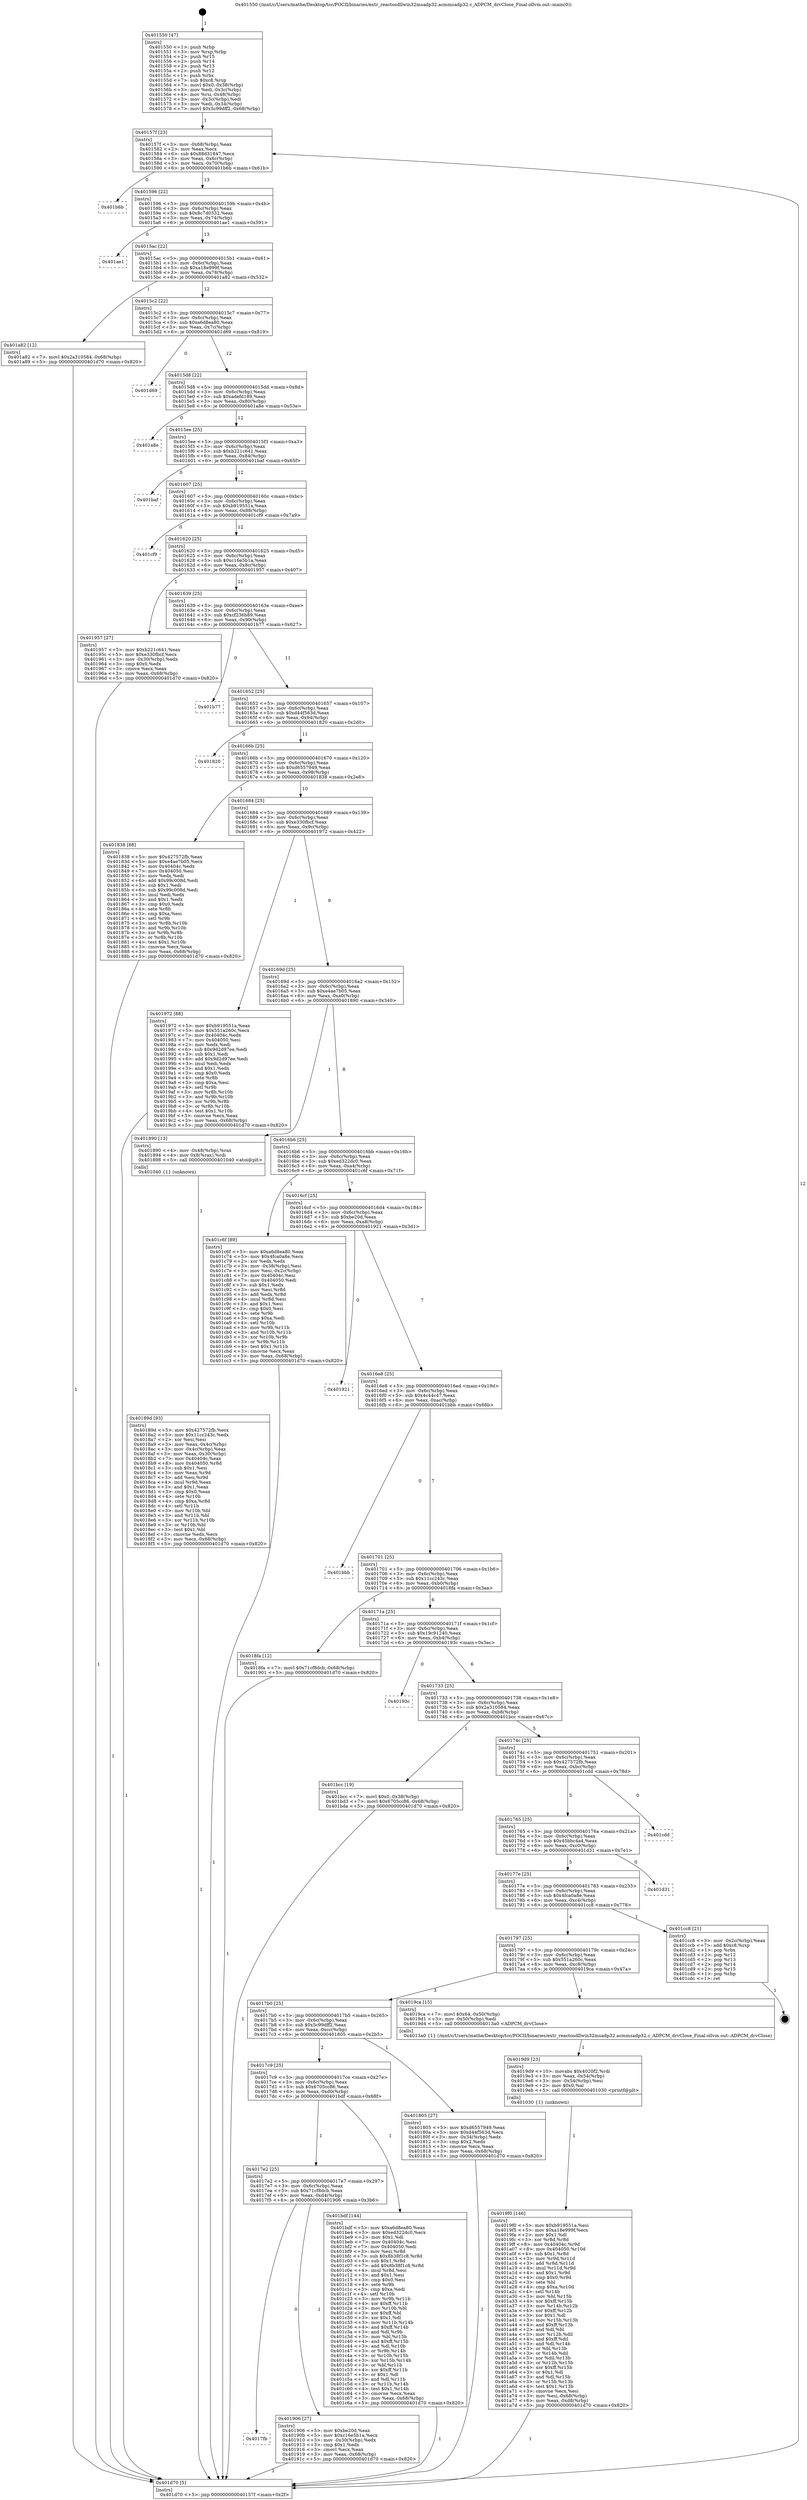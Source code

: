 digraph "0x401550" {
  label = "0x401550 (/mnt/c/Users/mathe/Desktop/tcc/POCII/binaries/extr_reactosdllwin32msadp32.acmmsadp32.c_ADPCM_drvClose_Final-ollvm.out::main(0))"
  labelloc = "t"
  node[shape=record]

  Entry [label="",width=0.3,height=0.3,shape=circle,fillcolor=black,style=filled]
  "0x40157f" [label="{
     0x40157f [23]\l
     | [instrs]\l
     &nbsp;&nbsp;0x40157f \<+3\>: mov -0x68(%rbp),%eax\l
     &nbsp;&nbsp;0x401582 \<+2\>: mov %eax,%ecx\l
     &nbsp;&nbsp;0x401584 \<+6\>: sub $0x88d31847,%ecx\l
     &nbsp;&nbsp;0x40158a \<+3\>: mov %eax,-0x6c(%rbp)\l
     &nbsp;&nbsp;0x40158d \<+3\>: mov %ecx,-0x70(%rbp)\l
     &nbsp;&nbsp;0x401590 \<+6\>: je 0000000000401b6b \<main+0x61b\>\l
  }"]
  "0x401b6b" [label="{
     0x401b6b\l
  }", style=dashed]
  "0x401596" [label="{
     0x401596 [22]\l
     | [instrs]\l
     &nbsp;&nbsp;0x401596 \<+5\>: jmp 000000000040159b \<main+0x4b\>\l
     &nbsp;&nbsp;0x40159b \<+3\>: mov -0x6c(%rbp),%eax\l
     &nbsp;&nbsp;0x40159e \<+5\>: sub $0x8c7d0332,%eax\l
     &nbsp;&nbsp;0x4015a3 \<+3\>: mov %eax,-0x74(%rbp)\l
     &nbsp;&nbsp;0x4015a6 \<+6\>: je 0000000000401ae1 \<main+0x591\>\l
  }"]
  Exit [label="",width=0.3,height=0.3,shape=circle,fillcolor=black,style=filled,peripheries=2]
  "0x401ae1" [label="{
     0x401ae1\l
  }", style=dashed]
  "0x4015ac" [label="{
     0x4015ac [22]\l
     | [instrs]\l
     &nbsp;&nbsp;0x4015ac \<+5\>: jmp 00000000004015b1 \<main+0x61\>\l
     &nbsp;&nbsp;0x4015b1 \<+3\>: mov -0x6c(%rbp),%eax\l
     &nbsp;&nbsp;0x4015b4 \<+5\>: sub $0xa18e999f,%eax\l
     &nbsp;&nbsp;0x4015b9 \<+3\>: mov %eax,-0x78(%rbp)\l
     &nbsp;&nbsp;0x4015bc \<+6\>: je 0000000000401a82 \<main+0x532\>\l
  }"]
  "0x4019f0" [label="{
     0x4019f0 [146]\l
     | [instrs]\l
     &nbsp;&nbsp;0x4019f0 \<+5\>: mov $0xb919551a,%esi\l
     &nbsp;&nbsp;0x4019f5 \<+5\>: mov $0xa18e999f,%ecx\l
     &nbsp;&nbsp;0x4019fa \<+2\>: mov $0x1,%dl\l
     &nbsp;&nbsp;0x4019fc \<+3\>: xor %r8d,%r8d\l
     &nbsp;&nbsp;0x4019ff \<+8\>: mov 0x40404c,%r9d\l
     &nbsp;&nbsp;0x401a07 \<+8\>: mov 0x404050,%r10d\l
     &nbsp;&nbsp;0x401a0f \<+4\>: sub $0x1,%r8d\l
     &nbsp;&nbsp;0x401a13 \<+3\>: mov %r9d,%r11d\l
     &nbsp;&nbsp;0x401a16 \<+3\>: add %r8d,%r11d\l
     &nbsp;&nbsp;0x401a19 \<+4\>: imul %r11d,%r9d\l
     &nbsp;&nbsp;0x401a1d \<+4\>: and $0x1,%r9d\l
     &nbsp;&nbsp;0x401a21 \<+4\>: cmp $0x0,%r9d\l
     &nbsp;&nbsp;0x401a25 \<+3\>: sete %bl\l
     &nbsp;&nbsp;0x401a28 \<+4\>: cmp $0xa,%r10d\l
     &nbsp;&nbsp;0x401a2c \<+4\>: setl %r14b\l
     &nbsp;&nbsp;0x401a30 \<+3\>: mov %bl,%r15b\l
     &nbsp;&nbsp;0x401a33 \<+4\>: xor $0xff,%r15b\l
     &nbsp;&nbsp;0x401a37 \<+3\>: mov %r14b,%r12b\l
     &nbsp;&nbsp;0x401a3a \<+4\>: xor $0xff,%r12b\l
     &nbsp;&nbsp;0x401a3e \<+3\>: xor $0x1,%dl\l
     &nbsp;&nbsp;0x401a41 \<+3\>: mov %r15b,%r13b\l
     &nbsp;&nbsp;0x401a44 \<+4\>: and $0xff,%r13b\l
     &nbsp;&nbsp;0x401a48 \<+2\>: and %dl,%bl\l
     &nbsp;&nbsp;0x401a4a \<+3\>: mov %r12b,%dil\l
     &nbsp;&nbsp;0x401a4d \<+4\>: and $0xff,%dil\l
     &nbsp;&nbsp;0x401a51 \<+3\>: and %dl,%r14b\l
     &nbsp;&nbsp;0x401a54 \<+3\>: or %bl,%r13b\l
     &nbsp;&nbsp;0x401a57 \<+3\>: or %r14b,%dil\l
     &nbsp;&nbsp;0x401a5a \<+3\>: xor %dil,%r13b\l
     &nbsp;&nbsp;0x401a5d \<+3\>: or %r12b,%r15b\l
     &nbsp;&nbsp;0x401a60 \<+4\>: xor $0xff,%r15b\l
     &nbsp;&nbsp;0x401a64 \<+3\>: or $0x1,%dl\l
     &nbsp;&nbsp;0x401a67 \<+3\>: and %dl,%r15b\l
     &nbsp;&nbsp;0x401a6a \<+3\>: or %r15b,%r13b\l
     &nbsp;&nbsp;0x401a6d \<+4\>: test $0x1,%r13b\l
     &nbsp;&nbsp;0x401a71 \<+3\>: cmovne %ecx,%esi\l
     &nbsp;&nbsp;0x401a74 \<+3\>: mov %esi,-0x68(%rbp)\l
     &nbsp;&nbsp;0x401a77 \<+6\>: mov %eax,-0xd8(%rbp)\l
     &nbsp;&nbsp;0x401a7d \<+5\>: jmp 0000000000401d70 \<main+0x820\>\l
  }"]
  "0x401a82" [label="{
     0x401a82 [12]\l
     | [instrs]\l
     &nbsp;&nbsp;0x401a82 \<+7\>: movl $0x2a310584,-0x68(%rbp)\l
     &nbsp;&nbsp;0x401a89 \<+5\>: jmp 0000000000401d70 \<main+0x820\>\l
  }"]
  "0x4015c2" [label="{
     0x4015c2 [22]\l
     | [instrs]\l
     &nbsp;&nbsp;0x4015c2 \<+5\>: jmp 00000000004015c7 \<main+0x77\>\l
     &nbsp;&nbsp;0x4015c7 \<+3\>: mov -0x6c(%rbp),%eax\l
     &nbsp;&nbsp;0x4015ca \<+5\>: sub $0xa6d8ea80,%eax\l
     &nbsp;&nbsp;0x4015cf \<+3\>: mov %eax,-0x7c(%rbp)\l
     &nbsp;&nbsp;0x4015d2 \<+6\>: je 0000000000401d69 \<main+0x819\>\l
  }"]
  "0x4019d9" [label="{
     0x4019d9 [23]\l
     | [instrs]\l
     &nbsp;&nbsp;0x4019d9 \<+10\>: movabs $0x4020f2,%rdi\l
     &nbsp;&nbsp;0x4019e3 \<+3\>: mov %eax,-0x54(%rbp)\l
     &nbsp;&nbsp;0x4019e6 \<+3\>: mov -0x54(%rbp),%esi\l
     &nbsp;&nbsp;0x4019e9 \<+2\>: mov $0x0,%al\l
     &nbsp;&nbsp;0x4019eb \<+5\>: call 0000000000401030 \<printf@plt\>\l
     | [calls]\l
     &nbsp;&nbsp;0x401030 \{1\} (unknown)\l
  }"]
  "0x401d69" [label="{
     0x401d69\l
  }", style=dashed]
  "0x4015d8" [label="{
     0x4015d8 [22]\l
     | [instrs]\l
     &nbsp;&nbsp;0x4015d8 \<+5\>: jmp 00000000004015dd \<main+0x8d\>\l
     &nbsp;&nbsp;0x4015dd \<+3\>: mov -0x6c(%rbp),%eax\l
     &nbsp;&nbsp;0x4015e0 \<+5\>: sub $0xadefd189,%eax\l
     &nbsp;&nbsp;0x4015e5 \<+3\>: mov %eax,-0x80(%rbp)\l
     &nbsp;&nbsp;0x4015e8 \<+6\>: je 0000000000401a8e \<main+0x53e\>\l
  }"]
  "0x4017fb" [label="{
     0x4017fb\l
  }", style=dashed]
  "0x401a8e" [label="{
     0x401a8e\l
  }", style=dashed]
  "0x4015ee" [label="{
     0x4015ee [25]\l
     | [instrs]\l
     &nbsp;&nbsp;0x4015ee \<+5\>: jmp 00000000004015f3 \<main+0xa3\>\l
     &nbsp;&nbsp;0x4015f3 \<+3\>: mov -0x6c(%rbp),%eax\l
     &nbsp;&nbsp;0x4015f6 \<+5\>: sub $0xb221c641,%eax\l
     &nbsp;&nbsp;0x4015fb \<+6\>: mov %eax,-0x84(%rbp)\l
     &nbsp;&nbsp;0x401601 \<+6\>: je 0000000000401baf \<main+0x65f\>\l
  }"]
  "0x401906" [label="{
     0x401906 [27]\l
     | [instrs]\l
     &nbsp;&nbsp;0x401906 \<+5\>: mov $0xbe20d,%eax\l
     &nbsp;&nbsp;0x40190b \<+5\>: mov $0xc16e5b1a,%ecx\l
     &nbsp;&nbsp;0x401910 \<+3\>: mov -0x30(%rbp),%edx\l
     &nbsp;&nbsp;0x401913 \<+3\>: cmp $0x1,%edx\l
     &nbsp;&nbsp;0x401916 \<+3\>: cmovl %ecx,%eax\l
     &nbsp;&nbsp;0x401919 \<+3\>: mov %eax,-0x68(%rbp)\l
     &nbsp;&nbsp;0x40191c \<+5\>: jmp 0000000000401d70 \<main+0x820\>\l
  }"]
  "0x401baf" [label="{
     0x401baf\l
  }", style=dashed]
  "0x401607" [label="{
     0x401607 [25]\l
     | [instrs]\l
     &nbsp;&nbsp;0x401607 \<+5\>: jmp 000000000040160c \<main+0xbc\>\l
     &nbsp;&nbsp;0x40160c \<+3\>: mov -0x6c(%rbp),%eax\l
     &nbsp;&nbsp;0x40160f \<+5\>: sub $0xb919551a,%eax\l
     &nbsp;&nbsp;0x401614 \<+6\>: mov %eax,-0x88(%rbp)\l
     &nbsp;&nbsp;0x40161a \<+6\>: je 0000000000401cf9 \<main+0x7a9\>\l
  }"]
  "0x4017e2" [label="{
     0x4017e2 [25]\l
     | [instrs]\l
     &nbsp;&nbsp;0x4017e2 \<+5\>: jmp 00000000004017e7 \<main+0x297\>\l
     &nbsp;&nbsp;0x4017e7 \<+3\>: mov -0x6c(%rbp),%eax\l
     &nbsp;&nbsp;0x4017ea \<+5\>: sub $0x71cf8dcb,%eax\l
     &nbsp;&nbsp;0x4017ef \<+6\>: mov %eax,-0xd4(%rbp)\l
     &nbsp;&nbsp;0x4017f5 \<+6\>: je 0000000000401906 \<main+0x3b6\>\l
  }"]
  "0x401cf9" [label="{
     0x401cf9\l
  }", style=dashed]
  "0x401620" [label="{
     0x401620 [25]\l
     | [instrs]\l
     &nbsp;&nbsp;0x401620 \<+5\>: jmp 0000000000401625 \<main+0xd5\>\l
     &nbsp;&nbsp;0x401625 \<+3\>: mov -0x6c(%rbp),%eax\l
     &nbsp;&nbsp;0x401628 \<+5\>: sub $0xc16e5b1a,%eax\l
     &nbsp;&nbsp;0x40162d \<+6\>: mov %eax,-0x8c(%rbp)\l
     &nbsp;&nbsp;0x401633 \<+6\>: je 0000000000401957 \<main+0x407\>\l
  }"]
  "0x401bdf" [label="{
     0x401bdf [144]\l
     | [instrs]\l
     &nbsp;&nbsp;0x401bdf \<+5\>: mov $0xa6d8ea80,%eax\l
     &nbsp;&nbsp;0x401be4 \<+5\>: mov $0xed322dc0,%ecx\l
     &nbsp;&nbsp;0x401be9 \<+2\>: mov $0x1,%dl\l
     &nbsp;&nbsp;0x401beb \<+7\>: mov 0x40404c,%esi\l
     &nbsp;&nbsp;0x401bf2 \<+7\>: mov 0x404050,%edi\l
     &nbsp;&nbsp;0x401bf9 \<+3\>: mov %esi,%r8d\l
     &nbsp;&nbsp;0x401bfc \<+7\>: sub $0x8b38f1c8,%r8d\l
     &nbsp;&nbsp;0x401c03 \<+4\>: sub $0x1,%r8d\l
     &nbsp;&nbsp;0x401c07 \<+7\>: add $0x8b38f1c8,%r8d\l
     &nbsp;&nbsp;0x401c0e \<+4\>: imul %r8d,%esi\l
     &nbsp;&nbsp;0x401c12 \<+3\>: and $0x1,%esi\l
     &nbsp;&nbsp;0x401c15 \<+3\>: cmp $0x0,%esi\l
     &nbsp;&nbsp;0x401c18 \<+4\>: sete %r9b\l
     &nbsp;&nbsp;0x401c1c \<+3\>: cmp $0xa,%edi\l
     &nbsp;&nbsp;0x401c1f \<+4\>: setl %r10b\l
     &nbsp;&nbsp;0x401c23 \<+3\>: mov %r9b,%r11b\l
     &nbsp;&nbsp;0x401c26 \<+4\>: xor $0xff,%r11b\l
     &nbsp;&nbsp;0x401c2a \<+3\>: mov %r10b,%bl\l
     &nbsp;&nbsp;0x401c2d \<+3\>: xor $0xff,%bl\l
     &nbsp;&nbsp;0x401c30 \<+3\>: xor $0x1,%dl\l
     &nbsp;&nbsp;0x401c33 \<+3\>: mov %r11b,%r14b\l
     &nbsp;&nbsp;0x401c36 \<+4\>: and $0xff,%r14b\l
     &nbsp;&nbsp;0x401c3a \<+3\>: and %dl,%r9b\l
     &nbsp;&nbsp;0x401c3d \<+3\>: mov %bl,%r15b\l
     &nbsp;&nbsp;0x401c40 \<+4\>: and $0xff,%r15b\l
     &nbsp;&nbsp;0x401c44 \<+3\>: and %dl,%r10b\l
     &nbsp;&nbsp;0x401c47 \<+3\>: or %r9b,%r14b\l
     &nbsp;&nbsp;0x401c4a \<+3\>: or %r10b,%r15b\l
     &nbsp;&nbsp;0x401c4d \<+3\>: xor %r15b,%r14b\l
     &nbsp;&nbsp;0x401c50 \<+3\>: or %bl,%r11b\l
     &nbsp;&nbsp;0x401c53 \<+4\>: xor $0xff,%r11b\l
     &nbsp;&nbsp;0x401c57 \<+3\>: or $0x1,%dl\l
     &nbsp;&nbsp;0x401c5a \<+3\>: and %dl,%r11b\l
     &nbsp;&nbsp;0x401c5d \<+3\>: or %r11b,%r14b\l
     &nbsp;&nbsp;0x401c60 \<+4\>: test $0x1,%r14b\l
     &nbsp;&nbsp;0x401c64 \<+3\>: cmovne %ecx,%eax\l
     &nbsp;&nbsp;0x401c67 \<+3\>: mov %eax,-0x68(%rbp)\l
     &nbsp;&nbsp;0x401c6a \<+5\>: jmp 0000000000401d70 \<main+0x820\>\l
  }"]
  "0x401957" [label="{
     0x401957 [27]\l
     | [instrs]\l
     &nbsp;&nbsp;0x401957 \<+5\>: mov $0xb221c641,%eax\l
     &nbsp;&nbsp;0x40195c \<+5\>: mov $0xe330fbcf,%ecx\l
     &nbsp;&nbsp;0x401961 \<+3\>: mov -0x30(%rbp),%edx\l
     &nbsp;&nbsp;0x401964 \<+3\>: cmp $0x0,%edx\l
     &nbsp;&nbsp;0x401967 \<+3\>: cmove %ecx,%eax\l
     &nbsp;&nbsp;0x40196a \<+3\>: mov %eax,-0x68(%rbp)\l
     &nbsp;&nbsp;0x40196d \<+5\>: jmp 0000000000401d70 \<main+0x820\>\l
  }"]
  "0x401639" [label="{
     0x401639 [25]\l
     | [instrs]\l
     &nbsp;&nbsp;0x401639 \<+5\>: jmp 000000000040163e \<main+0xee\>\l
     &nbsp;&nbsp;0x40163e \<+3\>: mov -0x6c(%rbp),%eax\l
     &nbsp;&nbsp;0x401641 \<+5\>: sub $0xcf236b89,%eax\l
     &nbsp;&nbsp;0x401646 \<+6\>: mov %eax,-0x90(%rbp)\l
     &nbsp;&nbsp;0x40164c \<+6\>: je 0000000000401b77 \<main+0x627\>\l
  }"]
  "0x40189d" [label="{
     0x40189d [93]\l
     | [instrs]\l
     &nbsp;&nbsp;0x40189d \<+5\>: mov $0x427572fb,%ecx\l
     &nbsp;&nbsp;0x4018a2 \<+5\>: mov $0x11cc243c,%edx\l
     &nbsp;&nbsp;0x4018a7 \<+2\>: xor %esi,%esi\l
     &nbsp;&nbsp;0x4018a9 \<+3\>: mov %eax,-0x4c(%rbp)\l
     &nbsp;&nbsp;0x4018ac \<+3\>: mov -0x4c(%rbp),%eax\l
     &nbsp;&nbsp;0x4018af \<+3\>: mov %eax,-0x30(%rbp)\l
     &nbsp;&nbsp;0x4018b2 \<+7\>: mov 0x40404c,%eax\l
     &nbsp;&nbsp;0x4018b9 \<+8\>: mov 0x404050,%r8d\l
     &nbsp;&nbsp;0x4018c1 \<+3\>: sub $0x1,%esi\l
     &nbsp;&nbsp;0x4018c4 \<+3\>: mov %eax,%r9d\l
     &nbsp;&nbsp;0x4018c7 \<+3\>: add %esi,%r9d\l
     &nbsp;&nbsp;0x4018ca \<+4\>: imul %r9d,%eax\l
     &nbsp;&nbsp;0x4018ce \<+3\>: and $0x1,%eax\l
     &nbsp;&nbsp;0x4018d1 \<+3\>: cmp $0x0,%eax\l
     &nbsp;&nbsp;0x4018d4 \<+4\>: sete %r10b\l
     &nbsp;&nbsp;0x4018d8 \<+4\>: cmp $0xa,%r8d\l
     &nbsp;&nbsp;0x4018dc \<+4\>: setl %r11b\l
     &nbsp;&nbsp;0x4018e0 \<+3\>: mov %r10b,%bl\l
     &nbsp;&nbsp;0x4018e3 \<+3\>: and %r11b,%bl\l
     &nbsp;&nbsp;0x4018e6 \<+3\>: xor %r11b,%r10b\l
     &nbsp;&nbsp;0x4018e9 \<+3\>: or %r10b,%bl\l
     &nbsp;&nbsp;0x4018ec \<+3\>: test $0x1,%bl\l
     &nbsp;&nbsp;0x4018ef \<+3\>: cmovne %edx,%ecx\l
     &nbsp;&nbsp;0x4018f2 \<+3\>: mov %ecx,-0x68(%rbp)\l
     &nbsp;&nbsp;0x4018f5 \<+5\>: jmp 0000000000401d70 \<main+0x820\>\l
  }"]
  "0x401b77" [label="{
     0x401b77\l
  }", style=dashed]
  "0x401652" [label="{
     0x401652 [25]\l
     | [instrs]\l
     &nbsp;&nbsp;0x401652 \<+5\>: jmp 0000000000401657 \<main+0x107\>\l
     &nbsp;&nbsp;0x401657 \<+3\>: mov -0x6c(%rbp),%eax\l
     &nbsp;&nbsp;0x40165a \<+5\>: sub $0xd44f563d,%eax\l
     &nbsp;&nbsp;0x40165f \<+6\>: mov %eax,-0x94(%rbp)\l
     &nbsp;&nbsp;0x401665 \<+6\>: je 0000000000401820 \<main+0x2d0\>\l
  }"]
  "0x401550" [label="{
     0x401550 [47]\l
     | [instrs]\l
     &nbsp;&nbsp;0x401550 \<+1\>: push %rbp\l
     &nbsp;&nbsp;0x401551 \<+3\>: mov %rsp,%rbp\l
     &nbsp;&nbsp;0x401554 \<+2\>: push %r15\l
     &nbsp;&nbsp;0x401556 \<+2\>: push %r14\l
     &nbsp;&nbsp;0x401558 \<+2\>: push %r13\l
     &nbsp;&nbsp;0x40155a \<+2\>: push %r12\l
     &nbsp;&nbsp;0x40155c \<+1\>: push %rbx\l
     &nbsp;&nbsp;0x40155d \<+7\>: sub $0xc8,%rsp\l
     &nbsp;&nbsp;0x401564 \<+7\>: movl $0x0,-0x38(%rbp)\l
     &nbsp;&nbsp;0x40156b \<+3\>: mov %edi,-0x3c(%rbp)\l
     &nbsp;&nbsp;0x40156e \<+4\>: mov %rsi,-0x48(%rbp)\l
     &nbsp;&nbsp;0x401572 \<+3\>: mov -0x3c(%rbp),%edi\l
     &nbsp;&nbsp;0x401575 \<+3\>: mov %edi,-0x34(%rbp)\l
     &nbsp;&nbsp;0x401578 \<+7\>: movl $0x5c99dff2,-0x68(%rbp)\l
  }"]
  "0x401820" [label="{
     0x401820\l
  }", style=dashed]
  "0x40166b" [label="{
     0x40166b [25]\l
     | [instrs]\l
     &nbsp;&nbsp;0x40166b \<+5\>: jmp 0000000000401670 \<main+0x120\>\l
     &nbsp;&nbsp;0x401670 \<+3\>: mov -0x6c(%rbp),%eax\l
     &nbsp;&nbsp;0x401673 \<+5\>: sub $0xd6557949,%eax\l
     &nbsp;&nbsp;0x401678 \<+6\>: mov %eax,-0x98(%rbp)\l
     &nbsp;&nbsp;0x40167e \<+6\>: je 0000000000401838 \<main+0x2e8\>\l
  }"]
  "0x401d70" [label="{
     0x401d70 [5]\l
     | [instrs]\l
     &nbsp;&nbsp;0x401d70 \<+5\>: jmp 000000000040157f \<main+0x2f\>\l
  }"]
  "0x401838" [label="{
     0x401838 [88]\l
     | [instrs]\l
     &nbsp;&nbsp;0x401838 \<+5\>: mov $0x427572fb,%eax\l
     &nbsp;&nbsp;0x40183d \<+5\>: mov $0xe4ae7b05,%ecx\l
     &nbsp;&nbsp;0x401842 \<+7\>: mov 0x40404c,%edx\l
     &nbsp;&nbsp;0x401849 \<+7\>: mov 0x404050,%esi\l
     &nbsp;&nbsp;0x401850 \<+2\>: mov %edx,%edi\l
     &nbsp;&nbsp;0x401852 \<+6\>: add $0x99c008d,%edi\l
     &nbsp;&nbsp;0x401858 \<+3\>: sub $0x1,%edi\l
     &nbsp;&nbsp;0x40185b \<+6\>: sub $0x99c008d,%edi\l
     &nbsp;&nbsp;0x401861 \<+3\>: imul %edi,%edx\l
     &nbsp;&nbsp;0x401864 \<+3\>: and $0x1,%edx\l
     &nbsp;&nbsp;0x401867 \<+3\>: cmp $0x0,%edx\l
     &nbsp;&nbsp;0x40186a \<+4\>: sete %r8b\l
     &nbsp;&nbsp;0x40186e \<+3\>: cmp $0xa,%esi\l
     &nbsp;&nbsp;0x401871 \<+4\>: setl %r9b\l
     &nbsp;&nbsp;0x401875 \<+3\>: mov %r8b,%r10b\l
     &nbsp;&nbsp;0x401878 \<+3\>: and %r9b,%r10b\l
     &nbsp;&nbsp;0x40187b \<+3\>: xor %r9b,%r8b\l
     &nbsp;&nbsp;0x40187e \<+3\>: or %r8b,%r10b\l
     &nbsp;&nbsp;0x401881 \<+4\>: test $0x1,%r10b\l
     &nbsp;&nbsp;0x401885 \<+3\>: cmovne %ecx,%eax\l
     &nbsp;&nbsp;0x401888 \<+3\>: mov %eax,-0x68(%rbp)\l
     &nbsp;&nbsp;0x40188b \<+5\>: jmp 0000000000401d70 \<main+0x820\>\l
  }"]
  "0x401684" [label="{
     0x401684 [25]\l
     | [instrs]\l
     &nbsp;&nbsp;0x401684 \<+5\>: jmp 0000000000401689 \<main+0x139\>\l
     &nbsp;&nbsp;0x401689 \<+3\>: mov -0x6c(%rbp),%eax\l
     &nbsp;&nbsp;0x40168c \<+5\>: sub $0xe330fbcf,%eax\l
     &nbsp;&nbsp;0x401691 \<+6\>: mov %eax,-0x9c(%rbp)\l
     &nbsp;&nbsp;0x401697 \<+6\>: je 0000000000401972 \<main+0x422\>\l
  }"]
  "0x4017c9" [label="{
     0x4017c9 [25]\l
     | [instrs]\l
     &nbsp;&nbsp;0x4017c9 \<+5\>: jmp 00000000004017ce \<main+0x27e\>\l
     &nbsp;&nbsp;0x4017ce \<+3\>: mov -0x6c(%rbp),%eax\l
     &nbsp;&nbsp;0x4017d1 \<+5\>: sub $0x6705cc86,%eax\l
     &nbsp;&nbsp;0x4017d6 \<+6\>: mov %eax,-0xd0(%rbp)\l
     &nbsp;&nbsp;0x4017dc \<+6\>: je 0000000000401bdf \<main+0x68f\>\l
  }"]
  "0x401972" [label="{
     0x401972 [88]\l
     | [instrs]\l
     &nbsp;&nbsp;0x401972 \<+5\>: mov $0xb919551a,%eax\l
     &nbsp;&nbsp;0x401977 \<+5\>: mov $0x551a260c,%ecx\l
     &nbsp;&nbsp;0x40197c \<+7\>: mov 0x40404c,%edx\l
     &nbsp;&nbsp;0x401983 \<+7\>: mov 0x404050,%esi\l
     &nbsp;&nbsp;0x40198a \<+2\>: mov %edx,%edi\l
     &nbsp;&nbsp;0x40198c \<+6\>: sub $0x9d2d97ee,%edi\l
     &nbsp;&nbsp;0x401992 \<+3\>: sub $0x1,%edi\l
     &nbsp;&nbsp;0x401995 \<+6\>: add $0x9d2d97ee,%edi\l
     &nbsp;&nbsp;0x40199b \<+3\>: imul %edi,%edx\l
     &nbsp;&nbsp;0x40199e \<+3\>: and $0x1,%edx\l
     &nbsp;&nbsp;0x4019a1 \<+3\>: cmp $0x0,%edx\l
     &nbsp;&nbsp;0x4019a4 \<+4\>: sete %r8b\l
     &nbsp;&nbsp;0x4019a8 \<+3\>: cmp $0xa,%esi\l
     &nbsp;&nbsp;0x4019ab \<+4\>: setl %r9b\l
     &nbsp;&nbsp;0x4019af \<+3\>: mov %r8b,%r10b\l
     &nbsp;&nbsp;0x4019b2 \<+3\>: and %r9b,%r10b\l
     &nbsp;&nbsp;0x4019b5 \<+3\>: xor %r9b,%r8b\l
     &nbsp;&nbsp;0x4019b8 \<+3\>: or %r8b,%r10b\l
     &nbsp;&nbsp;0x4019bb \<+4\>: test $0x1,%r10b\l
     &nbsp;&nbsp;0x4019bf \<+3\>: cmovne %ecx,%eax\l
     &nbsp;&nbsp;0x4019c2 \<+3\>: mov %eax,-0x68(%rbp)\l
     &nbsp;&nbsp;0x4019c5 \<+5\>: jmp 0000000000401d70 \<main+0x820\>\l
  }"]
  "0x40169d" [label="{
     0x40169d [25]\l
     | [instrs]\l
     &nbsp;&nbsp;0x40169d \<+5\>: jmp 00000000004016a2 \<main+0x152\>\l
     &nbsp;&nbsp;0x4016a2 \<+3\>: mov -0x6c(%rbp),%eax\l
     &nbsp;&nbsp;0x4016a5 \<+5\>: sub $0xe4ae7b05,%eax\l
     &nbsp;&nbsp;0x4016aa \<+6\>: mov %eax,-0xa0(%rbp)\l
     &nbsp;&nbsp;0x4016b0 \<+6\>: je 0000000000401890 \<main+0x340\>\l
  }"]
  "0x401805" [label="{
     0x401805 [27]\l
     | [instrs]\l
     &nbsp;&nbsp;0x401805 \<+5\>: mov $0xd6557949,%eax\l
     &nbsp;&nbsp;0x40180a \<+5\>: mov $0xd44f563d,%ecx\l
     &nbsp;&nbsp;0x40180f \<+3\>: mov -0x34(%rbp),%edx\l
     &nbsp;&nbsp;0x401812 \<+3\>: cmp $0x2,%edx\l
     &nbsp;&nbsp;0x401815 \<+3\>: cmovne %ecx,%eax\l
     &nbsp;&nbsp;0x401818 \<+3\>: mov %eax,-0x68(%rbp)\l
     &nbsp;&nbsp;0x40181b \<+5\>: jmp 0000000000401d70 \<main+0x820\>\l
  }"]
  "0x401890" [label="{
     0x401890 [13]\l
     | [instrs]\l
     &nbsp;&nbsp;0x401890 \<+4\>: mov -0x48(%rbp),%rax\l
     &nbsp;&nbsp;0x401894 \<+4\>: mov 0x8(%rax),%rdi\l
     &nbsp;&nbsp;0x401898 \<+5\>: call 0000000000401040 \<atoi@plt\>\l
     | [calls]\l
     &nbsp;&nbsp;0x401040 \{1\} (unknown)\l
  }"]
  "0x4016b6" [label="{
     0x4016b6 [25]\l
     | [instrs]\l
     &nbsp;&nbsp;0x4016b6 \<+5\>: jmp 00000000004016bb \<main+0x16b\>\l
     &nbsp;&nbsp;0x4016bb \<+3\>: mov -0x6c(%rbp),%eax\l
     &nbsp;&nbsp;0x4016be \<+5\>: sub $0xed322dc0,%eax\l
     &nbsp;&nbsp;0x4016c3 \<+6\>: mov %eax,-0xa4(%rbp)\l
     &nbsp;&nbsp;0x4016c9 \<+6\>: je 0000000000401c6f \<main+0x71f\>\l
  }"]
  "0x4017b0" [label="{
     0x4017b0 [25]\l
     | [instrs]\l
     &nbsp;&nbsp;0x4017b0 \<+5\>: jmp 00000000004017b5 \<main+0x265\>\l
     &nbsp;&nbsp;0x4017b5 \<+3\>: mov -0x6c(%rbp),%eax\l
     &nbsp;&nbsp;0x4017b8 \<+5\>: sub $0x5c99dff2,%eax\l
     &nbsp;&nbsp;0x4017bd \<+6\>: mov %eax,-0xcc(%rbp)\l
     &nbsp;&nbsp;0x4017c3 \<+6\>: je 0000000000401805 \<main+0x2b5\>\l
  }"]
  "0x401c6f" [label="{
     0x401c6f [89]\l
     | [instrs]\l
     &nbsp;&nbsp;0x401c6f \<+5\>: mov $0xa6d8ea80,%eax\l
     &nbsp;&nbsp;0x401c74 \<+5\>: mov $0x4fca0a8e,%ecx\l
     &nbsp;&nbsp;0x401c79 \<+2\>: xor %edx,%edx\l
     &nbsp;&nbsp;0x401c7b \<+3\>: mov -0x38(%rbp),%esi\l
     &nbsp;&nbsp;0x401c7e \<+3\>: mov %esi,-0x2c(%rbp)\l
     &nbsp;&nbsp;0x401c81 \<+7\>: mov 0x40404c,%esi\l
     &nbsp;&nbsp;0x401c88 \<+7\>: mov 0x404050,%edi\l
     &nbsp;&nbsp;0x401c8f \<+3\>: sub $0x1,%edx\l
     &nbsp;&nbsp;0x401c92 \<+3\>: mov %esi,%r8d\l
     &nbsp;&nbsp;0x401c95 \<+3\>: add %edx,%r8d\l
     &nbsp;&nbsp;0x401c98 \<+4\>: imul %r8d,%esi\l
     &nbsp;&nbsp;0x401c9c \<+3\>: and $0x1,%esi\l
     &nbsp;&nbsp;0x401c9f \<+3\>: cmp $0x0,%esi\l
     &nbsp;&nbsp;0x401ca2 \<+4\>: sete %r9b\l
     &nbsp;&nbsp;0x401ca6 \<+3\>: cmp $0xa,%edi\l
     &nbsp;&nbsp;0x401ca9 \<+4\>: setl %r10b\l
     &nbsp;&nbsp;0x401cad \<+3\>: mov %r9b,%r11b\l
     &nbsp;&nbsp;0x401cb0 \<+3\>: and %r10b,%r11b\l
     &nbsp;&nbsp;0x401cb3 \<+3\>: xor %r10b,%r9b\l
     &nbsp;&nbsp;0x401cb6 \<+3\>: or %r9b,%r11b\l
     &nbsp;&nbsp;0x401cb9 \<+4\>: test $0x1,%r11b\l
     &nbsp;&nbsp;0x401cbd \<+3\>: cmovne %ecx,%eax\l
     &nbsp;&nbsp;0x401cc0 \<+3\>: mov %eax,-0x68(%rbp)\l
     &nbsp;&nbsp;0x401cc3 \<+5\>: jmp 0000000000401d70 \<main+0x820\>\l
  }"]
  "0x4016cf" [label="{
     0x4016cf [25]\l
     | [instrs]\l
     &nbsp;&nbsp;0x4016cf \<+5\>: jmp 00000000004016d4 \<main+0x184\>\l
     &nbsp;&nbsp;0x4016d4 \<+3\>: mov -0x6c(%rbp),%eax\l
     &nbsp;&nbsp;0x4016d7 \<+5\>: sub $0xbe20d,%eax\l
     &nbsp;&nbsp;0x4016dc \<+6\>: mov %eax,-0xa8(%rbp)\l
     &nbsp;&nbsp;0x4016e2 \<+6\>: je 0000000000401921 \<main+0x3d1\>\l
  }"]
  "0x4019ca" [label="{
     0x4019ca [15]\l
     | [instrs]\l
     &nbsp;&nbsp;0x4019ca \<+7\>: movl $0x64,-0x50(%rbp)\l
     &nbsp;&nbsp;0x4019d1 \<+3\>: mov -0x50(%rbp),%edi\l
     &nbsp;&nbsp;0x4019d4 \<+5\>: call 00000000004013a0 \<ADPCM_drvClose\>\l
     | [calls]\l
     &nbsp;&nbsp;0x4013a0 \{1\} (/mnt/c/Users/mathe/Desktop/tcc/POCII/binaries/extr_reactosdllwin32msadp32.acmmsadp32.c_ADPCM_drvClose_Final-ollvm.out::ADPCM_drvClose)\l
  }"]
  "0x401921" [label="{
     0x401921\l
  }", style=dashed]
  "0x4016e8" [label="{
     0x4016e8 [25]\l
     | [instrs]\l
     &nbsp;&nbsp;0x4016e8 \<+5\>: jmp 00000000004016ed \<main+0x19d\>\l
     &nbsp;&nbsp;0x4016ed \<+3\>: mov -0x6c(%rbp),%eax\l
     &nbsp;&nbsp;0x4016f0 \<+5\>: sub $0x4c44c47,%eax\l
     &nbsp;&nbsp;0x4016f5 \<+6\>: mov %eax,-0xac(%rbp)\l
     &nbsp;&nbsp;0x4016fb \<+6\>: je 0000000000401bbb \<main+0x66b\>\l
  }"]
  "0x401797" [label="{
     0x401797 [25]\l
     | [instrs]\l
     &nbsp;&nbsp;0x401797 \<+5\>: jmp 000000000040179c \<main+0x24c\>\l
     &nbsp;&nbsp;0x40179c \<+3\>: mov -0x6c(%rbp),%eax\l
     &nbsp;&nbsp;0x40179f \<+5\>: sub $0x551a260c,%eax\l
     &nbsp;&nbsp;0x4017a4 \<+6\>: mov %eax,-0xc8(%rbp)\l
     &nbsp;&nbsp;0x4017aa \<+6\>: je 00000000004019ca \<main+0x47a\>\l
  }"]
  "0x401bbb" [label="{
     0x401bbb\l
  }", style=dashed]
  "0x401701" [label="{
     0x401701 [25]\l
     | [instrs]\l
     &nbsp;&nbsp;0x401701 \<+5\>: jmp 0000000000401706 \<main+0x1b6\>\l
     &nbsp;&nbsp;0x401706 \<+3\>: mov -0x6c(%rbp),%eax\l
     &nbsp;&nbsp;0x401709 \<+5\>: sub $0x11cc243c,%eax\l
     &nbsp;&nbsp;0x40170e \<+6\>: mov %eax,-0xb0(%rbp)\l
     &nbsp;&nbsp;0x401714 \<+6\>: je 00000000004018fa \<main+0x3aa\>\l
  }"]
  "0x401cc8" [label="{
     0x401cc8 [21]\l
     | [instrs]\l
     &nbsp;&nbsp;0x401cc8 \<+3\>: mov -0x2c(%rbp),%eax\l
     &nbsp;&nbsp;0x401ccb \<+7\>: add $0xc8,%rsp\l
     &nbsp;&nbsp;0x401cd2 \<+1\>: pop %rbx\l
     &nbsp;&nbsp;0x401cd3 \<+2\>: pop %r12\l
     &nbsp;&nbsp;0x401cd5 \<+2\>: pop %r13\l
     &nbsp;&nbsp;0x401cd7 \<+2\>: pop %r14\l
     &nbsp;&nbsp;0x401cd9 \<+2\>: pop %r15\l
     &nbsp;&nbsp;0x401cdb \<+1\>: pop %rbp\l
     &nbsp;&nbsp;0x401cdc \<+1\>: ret\l
  }"]
  "0x4018fa" [label="{
     0x4018fa [12]\l
     | [instrs]\l
     &nbsp;&nbsp;0x4018fa \<+7\>: movl $0x71cf8dcb,-0x68(%rbp)\l
     &nbsp;&nbsp;0x401901 \<+5\>: jmp 0000000000401d70 \<main+0x820\>\l
  }"]
  "0x40171a" [label="{
     0x40171a [25]\l
     | [instrs]\l
     &nbsp;&nbsp;0x40171a \<+5\>: jmp 000000000040171f \<main+0x1cf\>\l
     &nbsp;&nbsp;0x40171f \<+3\>: mov -0x6c(%rbp),%eax\l
     &nbsp;&nbsp;0x401722 \<+5\>: sub $0x19c91240,%eax\l
     &nbsp;&nbsp;0x401727 \<+6\>: mov %eax,-0xb4(%rbp)\l
     &nbsp;&nbsp;0x40172d \<+6\>: je 000000000040193c \<main+0x3ec\>\l
  }"]
  "0x40177e" [label="{
     0x40177e [25]\l
     | [instrs]\l
     &nbsp;&nbsp;0x40177e \<+5\>: jmp 0000000000401783 \<main+0x233\>\l
     &nbsp;&nbsp;0x401783 \<+3\>: mov -0x6c(%rbp),%eax\l
     &nbsp;&nbsp;0x401786 \<+5\>: sub $0x4fca0a8e,%eax\l
     &nbsp;&nbsp;0x40178b \<+6\>: mov %eax,-0xc4(%rbp)\l
     &nbsp;&nbsp;0x401791 \<+6\>: je 0000000000401cc8 \<main+0x778\>\l
  }"]
  "0x40193c" [label="{
     0x40193c\l
  }", style=dashed]
  "0x401733" [label="{
     0x401733 [25]\l
     | [instrs]\l
     &nbsp;&nbsp;0x401733 \<+5\>: jmp 0000000000401738 \<main+0x1e8\>\l
     &nbsp;&nbsp;0x401738 \<+3\>: mov -0x6c(%rbp),%eax\l
     &nbsp;&nbsp;0x40173b \<+5\>: sub $0x2a310584,%eax\l
     &nbsp;&nbsp;0x401740 \<+6\>: mov %eax,-0xb8(%rbp)\l
     &nbsp;&nbsp;0x401746 \<+6\>: je 0000000000401bcc \<main+0x67c\>\l
  }"]
  "0x401d31" [label="{
     0x401d31\l
  }", style=dashed]
  "0x401bcc" [label="{
     0x401bcc [19]\l
     | [instrs]\l
     &nbsp;&nbsp;0x401bcc \<+7\>: movl $0x0,-0x38(%rbp)\l
     &nbsp;&nbsp;0x401bd3 \<+7\>: movl $0x6705cc86,-0x68(%rbp)\l
     &nbsp;&nbsp;0x401bda \<+5\>: jmp 0000000000401d70 \<main+0x820\>\l
  }"]
  "0x40174c" [label="{
     0x40174c [25]\l
     | [instrs]\l
     &nbsp;&nbsp;0x40174c \<+5\>: jmp 0000000000401751 \<main+0x201\>\l
     &nbsp;&nbsp;0x401751 \<+3\>: mov -0x6c(%rbp),%eax\l
     &nbsp;&nbsp;0x401754 \<+5\>: sub $0x427572fb,%eax\l
     &nbsp;&nbsp;0x401759 \<+6\>: mov %eax,-0xbc(%rbp)\l
     &nbsp;&nbsp;0x40175f \<+6\>: je 0000000000401cdd \<main+0x78d\>\l
  }"]
  "0x401765" [label="{
     0x401765 [25]\l
     | [instrs]\l
     &nbsp;&nbsp;0x401765 \<+5\>: jmp 000000000040176a \<main+0x21a\>\l
     &nbsp;&nbsp;0x40176a \<+3\>: mov -0x6c(%rbp),%eax\l
     &nbsp;&nbsp;0x40176d \<+5\>: sub $0x45bbc4a4,%eax\l
     &nbsp;&nbsp;0x401772 \<+6\>: mov %eax,-0xc0(%rbp)\l
     &nbsp;&nbsp;0x401778 \<+6\>: je 0000000000401d31 \<main+0x7e1\>\l
  }"]
  "0x401cdd" [label="{
     0x401cdd\l
  }", style=dashed]
  Entry -> "0x401550" [label=" 1"]
  "0x40157f" -> "0x401b6b" [label=" 0"]
  "0x40157f" -> "0x401596" [label=" 13"]
  "0x401cc8" -> Exit [label=" 1"]
  "0x401596" -> "0x401ae1" [label=" 0"]
  "0x401596" -> "0x4015ac" [label=" 13"]
  "0x401c6f" -> "0x401d70" [label=" 1"]
  "0x4015ac" -> "0x401a82" [label=" 1"]
  "0x4015ac" -> "0x4015c2" [label=" 12"]
  "0x401bdf" -> "0x401d70" [label=" 1"]
  "0x4015c2" -> "0x401d69" [label=" 0"]
  "0x4015c2" -> "0x4015d8" [label=" 12"]
  "0x401bcc" -> "0x401d70" [label=" 1"]
  "0x4015d8" -> "0x401a8e" [label=" 0"]
  "0x4015d8" -> "0x4015ee" [label=" 12"]
  "0x401a82" -> "0x401d70" [label=" 1"]
  "0x4015ee" -> "0x401baf" [label=" 0"]
  "0x4015ee" -> "0x401607" [label=" 12"]
  "0x4019f0" -> "0x401d70" [label=" 1"]
  "0x401607" -> "0x401cf9" [label=" 0"]
  "0x401607" -> "0x401620" [label=" 12"]
  "0x4019ca" -> "0x4019d9" [label=" 1"]
  "0x401620" -> "0x401957" [label=" 1"]
  "0x401620" -> "0x401639" [label=" 11"]
  "0x401972" -> "0x401d70" [label=" 1"]
  "0x401639" -> "0x401b77" [label=" 0"]
  "0x401639" -> "0x401652" [label=" 11"]
  "0x401906" -> "0x401d70" [label=" 1"]
  "0x401652" -> "0x401820" [label=" 0"]
  "0x401652" -> "0x40166b" [label=" 11"]
  "0x4017e2" -> "0x4017fb" [label=" 0"]
  "0x40166b" -> "0x401838" [label=" 1"]
  "0x40166b" -> "0x401684" [label=" 10"]
  "0x4017e2" -> "0x401906" [label=" 1"]
  "0x401684" -> "0x401972" [label=" 1"]
  "0x401684" -> "0x40169d" [label=" 9"]
  "0x4019d9" -> "0x4019f0" [label=" 1"]
  "0x40169d" -> "0x401890" [label=" 1"]
  "0x40169d" -> "0x4016b6" [label=" 8"]
  "0x4017c9" -> "0x4017e2" [label=" 1"]
  "0x4016b6" -> "0x401c6f" [label=" 1"]
  "0x4016b6" -> "0x4016cf" [label=" 7"]
  "0x401957" -> "0x401d70" [label=" 1"]
  "0x4016cf" -> "0x401921" [label=" 0"]
  "0x4016cf" -> "0x4016e8" [label=" 7"]
  "0x4018fa" -> "0x401d70" [label=" 1"]
  "0x4016e8" -> "0x401bbb" [label=" 0"]
  "0x4016e8" -> "0x401701" [label=" 7"]
  "0x401890" -> "0x40189d" [label=" 1"]
  "0x401701" -> "0x4018fa" [label=" 1"]
  "0x401701" -> "0x40171a" [label=" 6"]
  "0x401838" -> "0x401d70" [label=" 1"]
  "0x40171a" -> "0x40193c" [label=" 0"]
  "0x40171a" -> "0x401733" [label=" 6"]
  "0x401550" -> "0x40157f" [label=" 1"]
  "0x401733" -> "0x401bcc" [label=" 1"]
  "0x401733" -> "0x40174c" [label=" 5"]
  "0x401805" -> "0x401d70" [label=" 1"]
  "0x40174c" -> "0x401cdd" [label=" 0"]
  "0x40174c" -> "0x401765" [label=" 5"]
  "0x4017b0" -> "0x4017c9" [label=" 2"]
  "0x401765" -> "0x401d31" [label=" 0"]
  "0x401765" -> "0x40177e" [label=" 5"]
  "0x401d70" -> "0x40157f" [label=" 12"]
  "0x40177e" -> "0x401cc8" [label=" 1"]
  "0x40177e" -> "0x401797" [label=" 4"]
  "0x40189d" -> "0x401d70" [label=" 1"]
  "0x401797" -> "0x4019ca" [label=" 1"]
  "0x401797" -> "0x4017b0" [label=" 3"]
  "0x4017c9" -> "0x401bdf" [label=" 1"]
  "0x4017b0" -> "0x401805" [label=" 1"]
}

